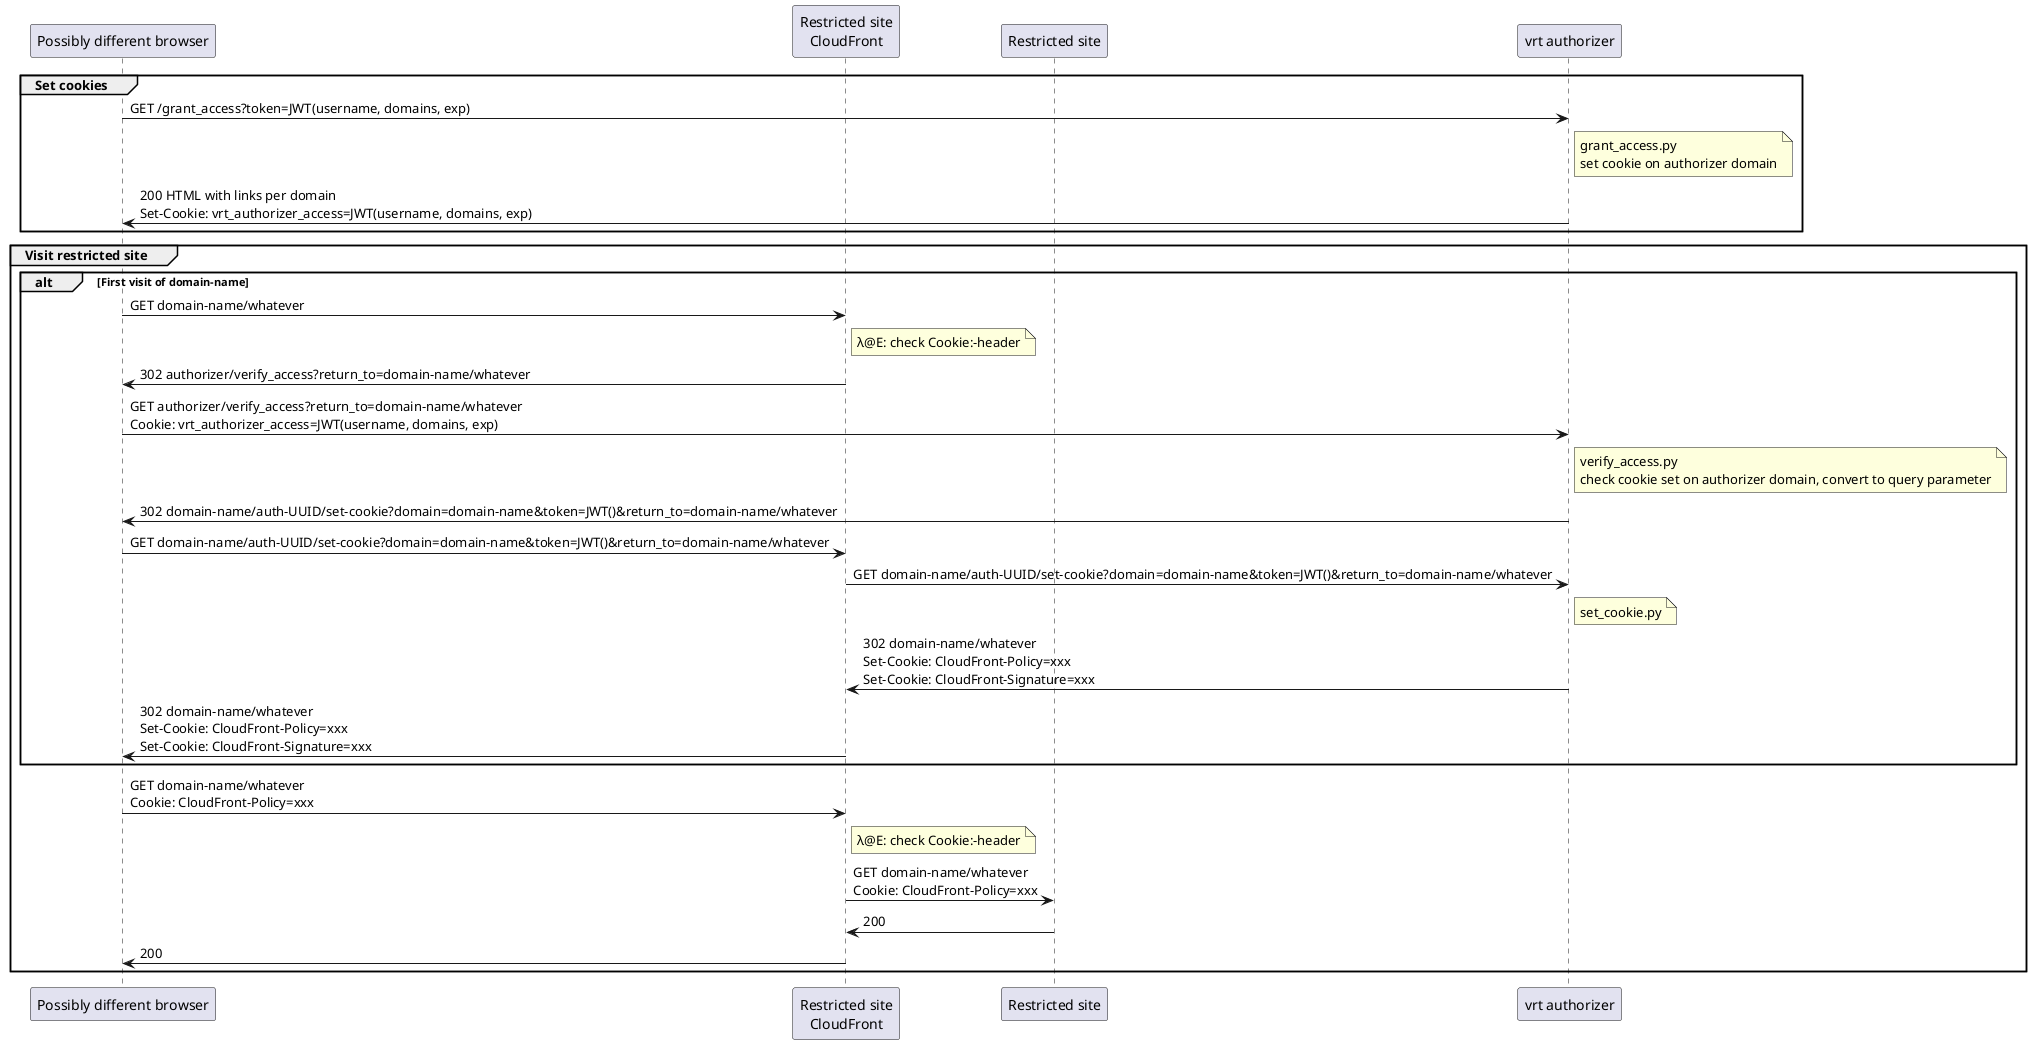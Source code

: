 @startuml

participant "Possibly different browser" as browser
participant "Restricted site\nCloudFront" as stagcf
participant "Restricted site" as stagorigin
participant "vrt authorizer" as auth

group Set cookies

browser -> auth: GET /grant_access?token=JWT(username, domains, exp)
note right of auth: grant_access.py\nset cookie on authorizer domain
browser <- auth: 200 HTML with links per domain\nSet-Cookie: vrt_authorizer_access=JWT(username, domains, exp)

end

group Visit restricted site

alt First visit of domain-name
browser -> stagcf: GET domain-name/whatever
note right of stagcf: λ@E: check Cookie:-header
browser <- stagcf: 302 authorizer/verify_access?return_to=domain-name/whatever

browser -> auth: GET authorizer/verify_access?return_to=domain-name/whatever\nCookie: vrt_authorizer_access=JWT(username, domains, exp)
note right of auth: verify_access.py\ncheck cookie set on authorizer domain, convert to query parameter
browser <- auth: 302 domain-name/auth-UUID/set-cookie?domain=domain-name&token=JWT()&return_to=domain-name/whatever

browser -> stagcf: GET domain-name/auth-UUID/set-cookie?domain=domain-name&token=JWT()&return_to=domain-name/whatever
stagcf -> auth: GET domain-name/auth-UUID/set-cookie?domain=domain-name&token=JWT()&return_to=domain-name/whatever
note right of auth: set_cookie.py
stagcf <- auth: 302 domain-name/whatever\nSet-Cookie: CloudFront-Policy=xxx\nSet-Cookie: CloudFront-Signature=xxx
browser <- stagcf: 302 domain-name/whatever\nSet-Cookie: CloudFront-Policy=xxx\nSet-Cookie: CloudFront-Signature=xxx
end

browser -> stagcf: GET domain-name/whatever\nCookie: CloudFront-Policy=xxx
note right of stagcf: λ@E: check Cookie:-header
stagcf -> stagorigin:  GET domain-name/whatever\nCookie: CloudFront-Policy=xxx
stagcf <- stagorigin: 200
browser <- stagcf: 200

end

@enduml
